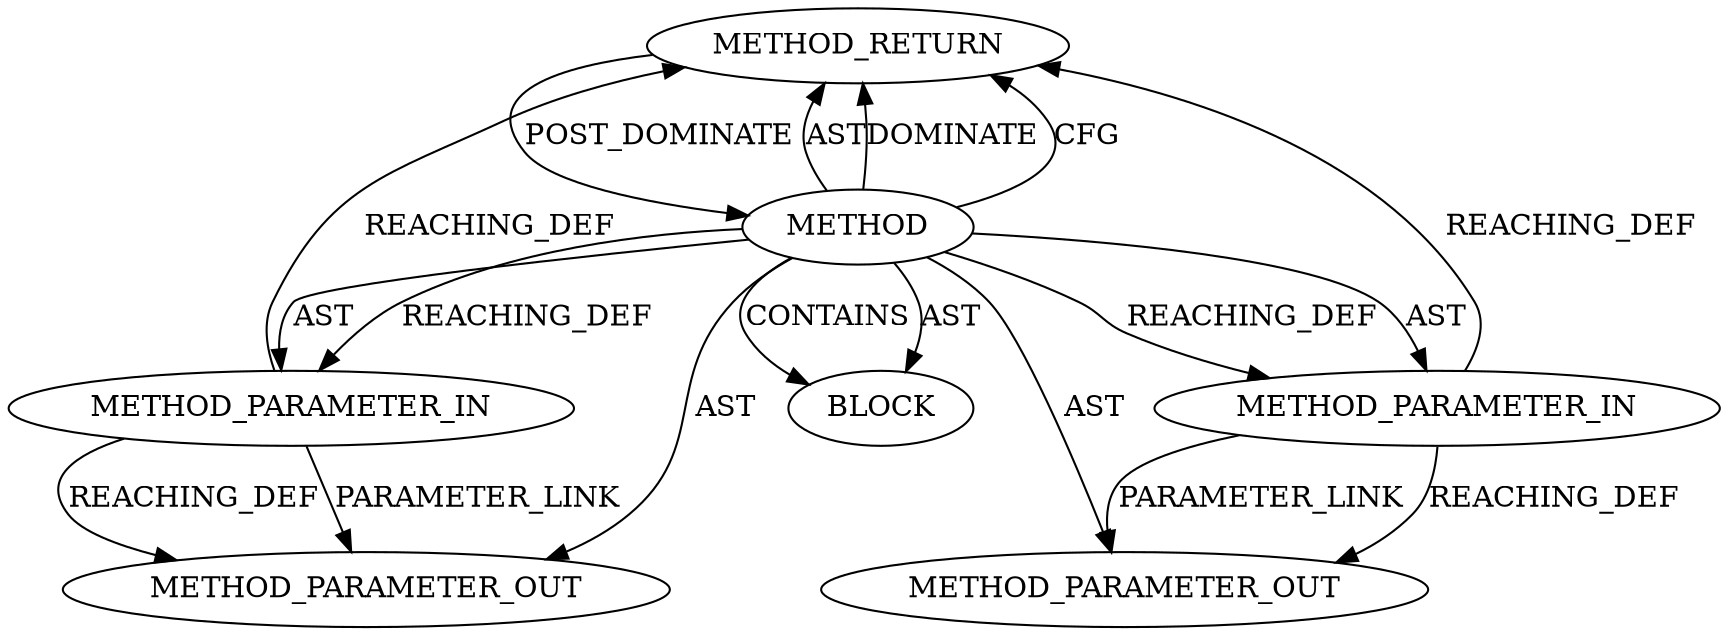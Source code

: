 digraph {
  20239 [label=METHOD_RETURN ORDER=2 CODE="RET" TYPE_FULL_NAME="ANY" EVALUATION_STRATEGY="BY_VALUE"]
  20238 [label=BLOCK ORDER=1 ARGUMENT_INDEX=1 CODE="<empty>" TYPE_FULL_NAME="ANY"]
  20235 [label=METHOD AST_PARENT_TYPE="NAMESPACE_BLOCK" AST_PARENT_FULL_NAME="<global>" ORDER=0 CODE="<empty>" FULL_NAME="<operator>.multiplication" IS_EXTERNAL=true FILENAME="<empty>" SIGNATURE="" NAME="<operator>.multiplication"]
  22104 [label=METHOD_PARAMETER_OUT ORDER=1 CODE="p1" IS_VARIADIC=false TYPE_FULL_NAME="ANY" EVALUATION_STRATEGY="BY_VALUE" INDEX=1 NAME="p1"]
  20236 [label=METHOD_PARAMETER_IN ORDER=1 CODE="p1" IS_VARIADIC=false TYPE_FULL_NAME="ANY" EVALUATION_STRATEGY="BY_VALUE" INDEX=1 NAME="p1"]
  20237 [label=METHOD_PARAMETER_IN ORDER=2 CODE="p2" IS_VARIADIC=false TYPE_FULL_NAME="ANY" EVALUATION_STRATEGY="BY_VALUE" INDEX=2 NAME="p2"]
  22105 [label=METHOD_PARAMETER_OUT ORDER=2 CODE="p2" IS_VARIADIC=false TYPE_FULL_NAME="ANY" EVALUATION_STRATEGY="BY_VALUE" INDEX=2 NAME="p2"]
  20235 -> 20239 [label=AST ]
  20236 -> 22104 [label=REACHING_DEF VARIABLE="p1"]
  20236 -> 20239 [label=REACHING_DEF VARIABLE="p1"]
  20235 -> 20239 [label=DOMINATE ]
  20235 -> 20238 [label=AST ]
  20237 -> 20239 [label=REACHING_DEF VARIABLE="p2"]
  20237 -> 22105 [label=REACHING_DEF VARIABLE="p2"]
  20235 -> 20237 [label=REACHING_DEF VARIABLE=""]
  20235 -> 20239 [label=CFG ]
  20237 -> 22105 [label=PARAMETER_LINK ]
  20235 -> 20237 [label=AST ]
  20235 -> 20236 [label=AST ]
  20235 -> 22104 [label=AST ]
  20235 -> 20238 [label=CONTAINS ]
  20236 -> 22104 [label=PARAMETER_LINK ]
  20239 -> 20235 [label=POST_DOMINATE ]
  20235 -> 20236 [label=REACHING_DEF VARIABLE=""]
  20235 -> 22105 [label=AST ]
}
